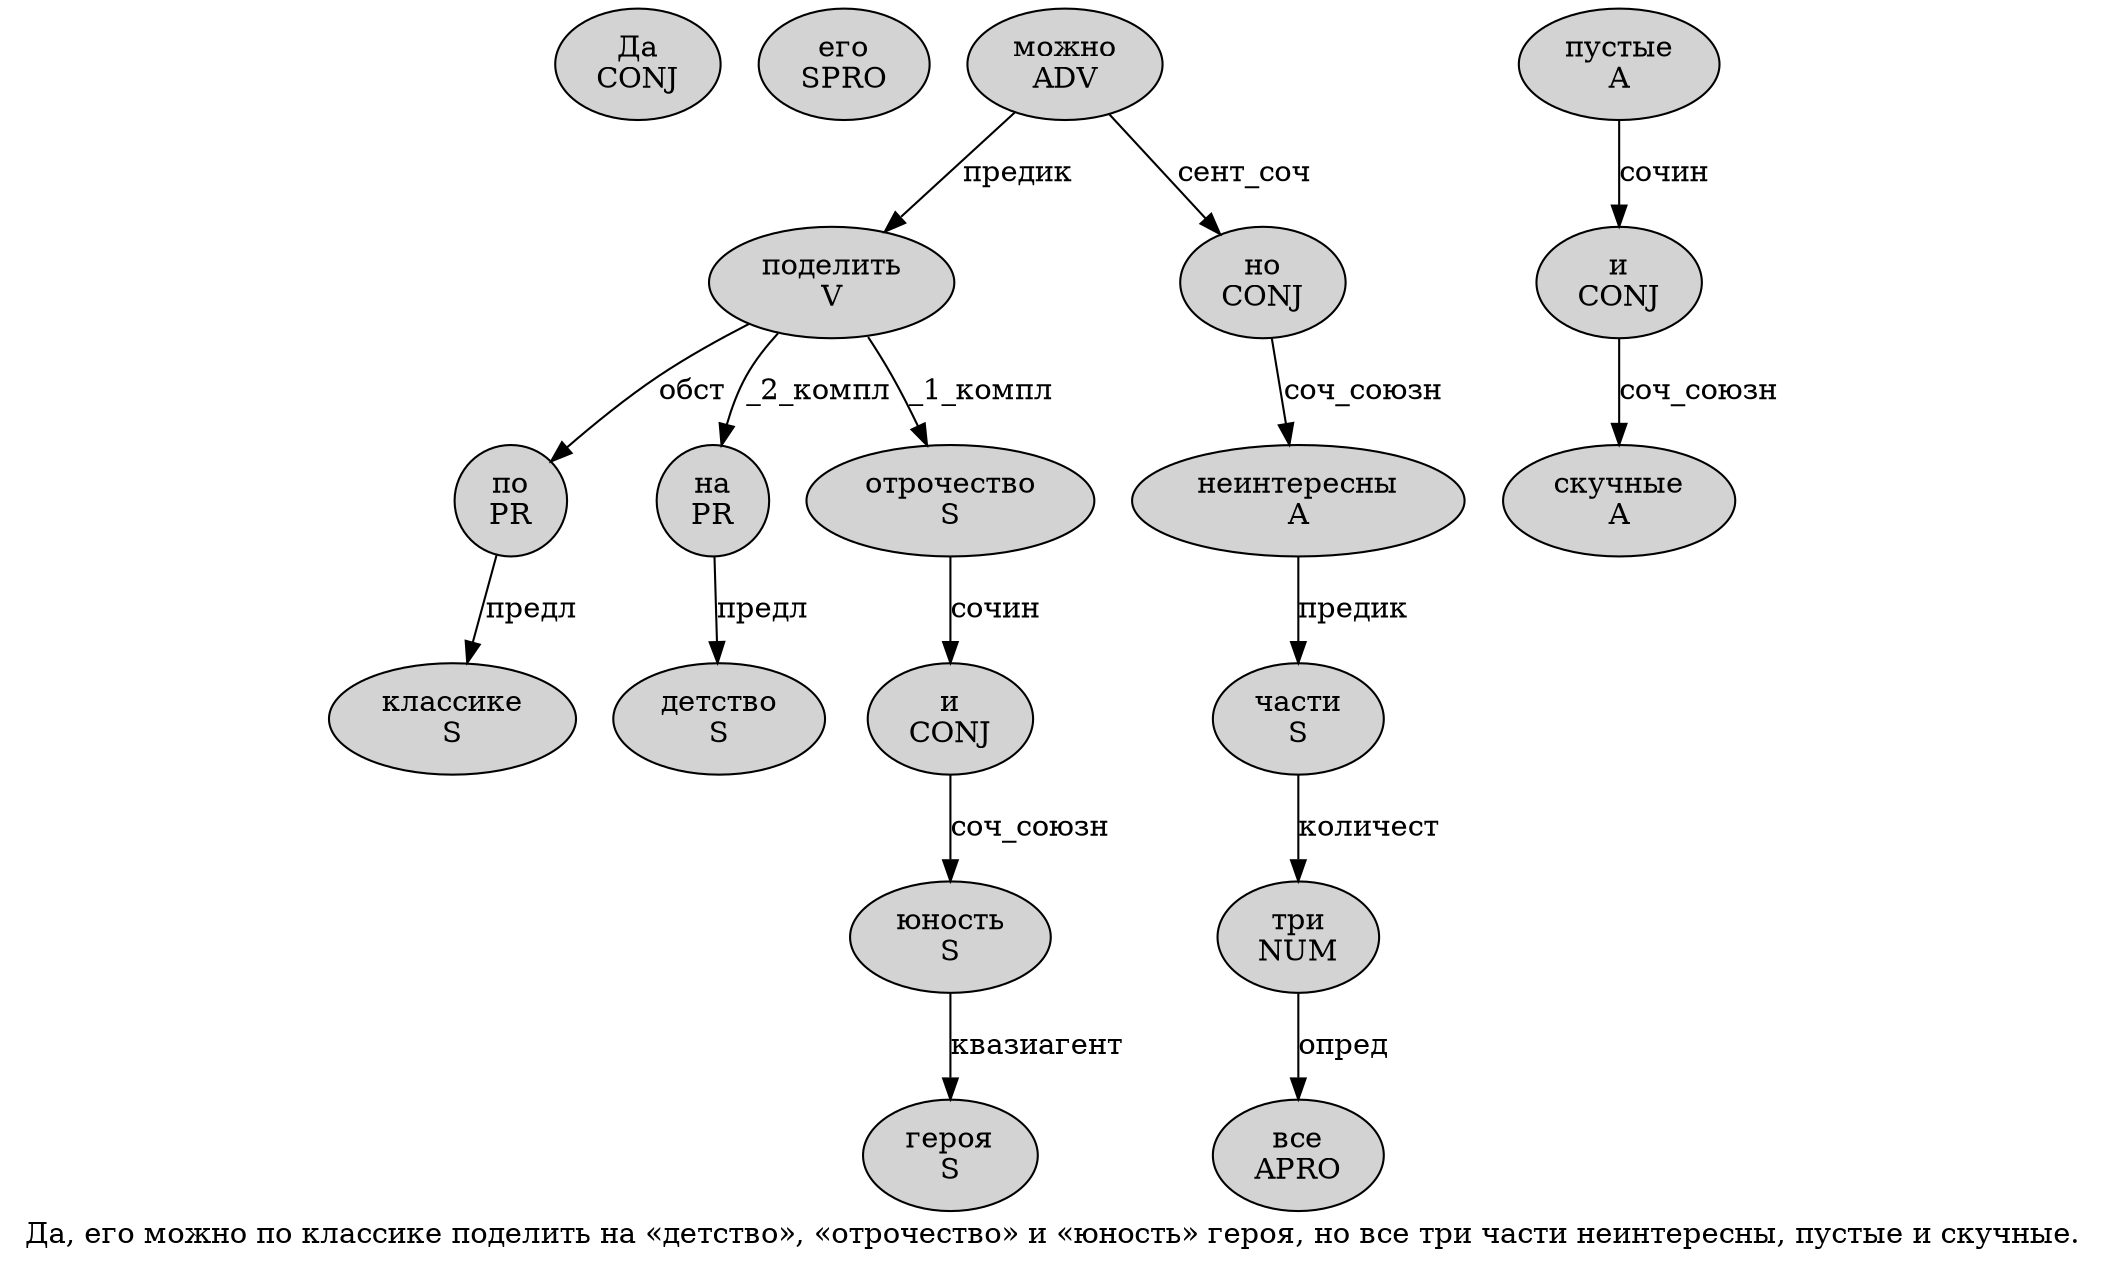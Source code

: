 digraph SENTENCE_4146 {
	graph [label="Да, его можно по классике поделить на «детство», «отрочество» и «юность» героя, но все три части неинтересны, пустые и скучные."]
	node [style=filled]
		0 [label="Да
CONJ" color="" fillcolor=lightgray penwidth=1 shape=ellipse]
		2 [label="его
SPRO" color="" fillcolor=lightgray penwidth=1 shape=ellipse]
		3 [label="можно
ADV" color="" fillcolor=lightgray penwidth=1 shape=ellipse]
		4 [label="по
PR" color="" fillcolor=lightgray penwidth=1 shape=ellipse]
		5 [label="классике
S" color="" fillcolor=lightgray penwidth=1 shape=ellipse]
		6 [label="поделить
V" color="" fillcolor=lightgray penwidth=1 shape=ellipse]
		7 [label="на
PR" color="" fillcolor=lightgray penwidth=1 shape=ellipse]
		9 [label="детство
S" color="" fillcolor=lightgray penwidth=1 shape=ellipse]
		13 [label="отрочество
S" color="" fillcolor=lightgray penwidth=1 shape=ellipse]
		15 [label="и
CONJ" color="" fillcolor=lightgray penwidth=1 shape=ellipse]
		17 [label="юность
S" color="" fillcolor=lightgray penwidth=1 shape=ellipse]
		19 [label="героя
S" color="" fillcolor=lightgray penwidth=1 shape=ellipse]
		21 [label="но
CONJ" color="" fillcolor=lightgray penwidth=1 shape=ellipse]
		22 [label="все
APRO" color="" fillcolor=lightgray penwidth=1 shape=ellipse]
		23 [label="три
NUM" color="" fillcolor=lightgray penwidth=1 shape=ellipse]
		24 [label="части
S" color="" fillcolor=lightgray penwidth=1 shape=ellipse]
		25 [label="неинтересны
A" color="" fillcolor=lightgray penwidth=1 shape=ellipse]
		27 [label="пустые
A" color="" fillcolor=lightgray penwidth=1 shape=ellipse]
		28 [label="и
CONJ" color="" fillcolor=lightgray penwidth=1 shape=ellipse]
		29 [label="скучные
A" color="" fillcolor=lightgray penwidth=1 shape=ellipse]
			21 -> 25 [label="соч_союзн"]
			4 -> 5 [label="предл"]
			24 -> 23 [label="количест"]
			13 -> 15 [label="сочин"]
			15 -> 17 [label="соч_союзн"]
			27 -> 28 [label="сочин"]
			25 -> 24 [label="предик"]
			3 -> 6 [label="предик"]
			3 -> 21 [label="сент_соч"]
			28 -> 29 [label="соч_союзн"]
			17 -> 19 [label="квазиагент"]
			7 -> 9 [label="предл"]
			23 -> 22 [label="опред"]
			6 -> 4 [label="обст"]
			6 -> 7 [label="_2_компл"]
			6 -> 13 [label="_1_компл"]
}